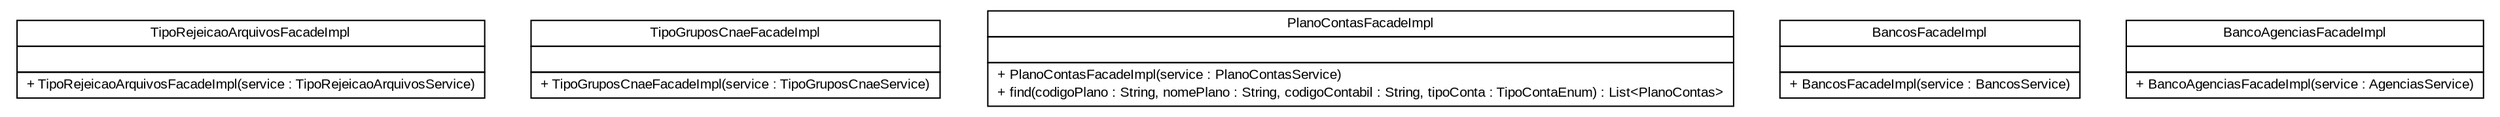 #!/usr/local/bin/dot
#
# Class diagram 
# Generated by UMLGraph version R5_6 (http://www.umlgraph.org/)
#

digraph G {
	edge [fontname="arial",fontsize=10,labelfontname="arial",labelfontsize=10];
	node [fontname="arial",fontsize=10,shape=plaintext];
	nodesep=0.25;
	ranksep=0.5;
	// br.gov.to.sefaz.arr.parametros.business.facade.impl.TipoRejeicaoArquivosFacadeImpl
	c154 [label=<<table title="br.gov.to.sefaz.arr.parametros.business.facade.impl.TipoRejeicaoArquivosFacadeImpl" border="0" cellborder="1" cellspacing="0" cellpadding="2" port="p" href="./TipoRejeicaoArquivosFacadeImpl.html">
		<tr><td><table border="0" cellspacing="0" cellpadding="1">
<tr><td align="center" balign="center"> TipoRejeicaoArquivosFacadeImpl </td></tr>
		</table></td></tr>
		<tr><td><table border="0" cellspacing="0" cellpadding="1">
<tr><td align="left" balign="left">  </td></tr>
		</table></td></tr>
		<tr><td><table border="0" cellspacing="0" cellpadding="1">
<tr><td align="left" balign="left"> + TipoRejeicaoArquivosFacadeImpl(service : TipoRejeicaoArquivosService) </td></tr>
		</table></td></tr>
		</table>>, URL="./TipoRejeicaoArquivosFacadeImpl.html", fontname="arial", fontcolor="black", fontsize=10.0];
	// br.gov.to.sefaz.arr.parametros.business.facade.impl.TipoGruposCnaeFacadeImpl
	c155 [label=<<table title="br.gov.to.sefaz.arr.parametros.business.facade.impl.TipoGruposCnaeFacadeImpl" border="0" cellborder="1" cellspacing="0" cellpadding="2" port="p" href="./TipoGruposCnaeFacadeImpl.html">
		<tr><td><table border="0" cellspacing="0" cellpadding="1">
<tr><td align="center" balign="center"> TipoGruposCnaeFacadeImpl </td></tr>
		</table></td></tr>
		<tr><td><table border="0" cellspacing="0" cellpadding="1">
<tr><td align="left" balign="left">  </td></tr>
		</table></td></tr>
		<tr><td><table border="0" cellspacing="0" cellpadding="1">
<tr><td align="left" balign="left"> + TipoGruposCnaeFacadeImpl(service : TipoGruposCnaeService) </td></tr>
		</table></td></tr>
		</table>>, URL="./TipoGruposCnaeFacadeImpl.html", fontname="arial", fontcolor="black", fontsize=10.0];
	// br.gov.to.sefaz.arr.parametros.business.facade.impl.PlanoContasFacadeImpl
	c156 [label=<<table title="br.gov.to.sefaz.arr.parametros.business.facade.impl.PlanoContasFacadeImpl" border="0" cellborder="1" cellspacing="0" cellpadding="2" port="p" href="./PlanoContasFacadeImpl.html">
		<tr><td><table border="0" cellspacing="0" cellpadding="1">
<tr><td align="center" balign="center"> PlanoContasFacadeImpl </td></tr>
		</table></td></tr>
		<tr><td><table border="0" cellspacing="0" cellpadding="1">
<tr><td align="left" balign="left">  </td></tr>
		</table></td></tr>
		<tr><td><table border="0" cellspacing="0" cellpadding="1">
<tr><td align="left" balign="left"> + PlanoContasFacadeImpl(service : PlanoContasService) </td></tr>
<tr><td align="left" balign="left"> + find(codigoPlano : String, nomePlano : String, codigoContabil : String, tipoConta : TipoContaEnum) : List&lt;PlanoContas&gt; </td></tr>
		</table></td></tr>
		</table>>, URL="./PlanoContasFacadeImpl.html", fontname="arial", fontcolor="black", fontsize=10.0];
	// br.gov.to.sefaz.arr.parametros.business.facade.impl.BancosFacadeImpl
	c157 [label=<<table title="br.gov.to.sefaz.arr.parametros.business.facade.impl.BancosFacadeImpl" border="0" cellborder="1" cellspacing="0" cellpadding="2" port="p" href="./BancosFacadeImpl.html">
		<tr><td><table border="0" cellspacing="0" cellpadding="1">
<tr><td align="center" balign="center"> BancosFacadeImpl </td></tr>
		</table></td></tr>
		<tr><td><table border="0" cellspacing="0" cellpadding="1">
<tr><td align="left" balign="left">  </td></tr>
		</table></td></tr>
		<tr><td><table border="0" cellspacing="0" cellpadding="1">
<tr><td align="left" balign="left"> + BancosFacadeImpl(service : BancosService) </td></tr>
		</table></td></tr>
		</table>>, URL="./BancosFacadeImpl.html", fontname="arial", fontcolor="black", fontsize=10.0];
	// br.gov.to.sefaz.arr.parametros.business.facade.impl.BancoAgenciasFacadeImpl
	c158 [label=<<table title="br.gov.to.sefaz.arr.parametros.business.facade.impl.BancoAgenciasFacadeImpl" border="0" cellborder="1" cellspacing="0" cellpadding="2" port="p" href="./BancoAgenciasFacadeImpl.html">
		<tr><td><table border="0" cellspacing="0" cellpadding="1">
<tr><td align="center" balign="center"> BancoAgenciasFacadeImpl </td></tr>
		</table></td></tr>
		<tr><td><table border="0" cellspacing="0" cellpadding="1">
<tr><td align="left" balign="left">  </td></tr>
		</table></td></tr>
		<tr><td><table border="0" cellspacing="0" cellpadding="1">
<tr><td align="left" balign="left"> + BancoAgenciasFacadeImpl(service : AgenciasService) </td></tr>
		</table></td></tr>
		</table>>, URL="./BancoAgenciasFacadeImpl.html", fontname="arial", fontcolor="black", fontsize=10.0];
}

